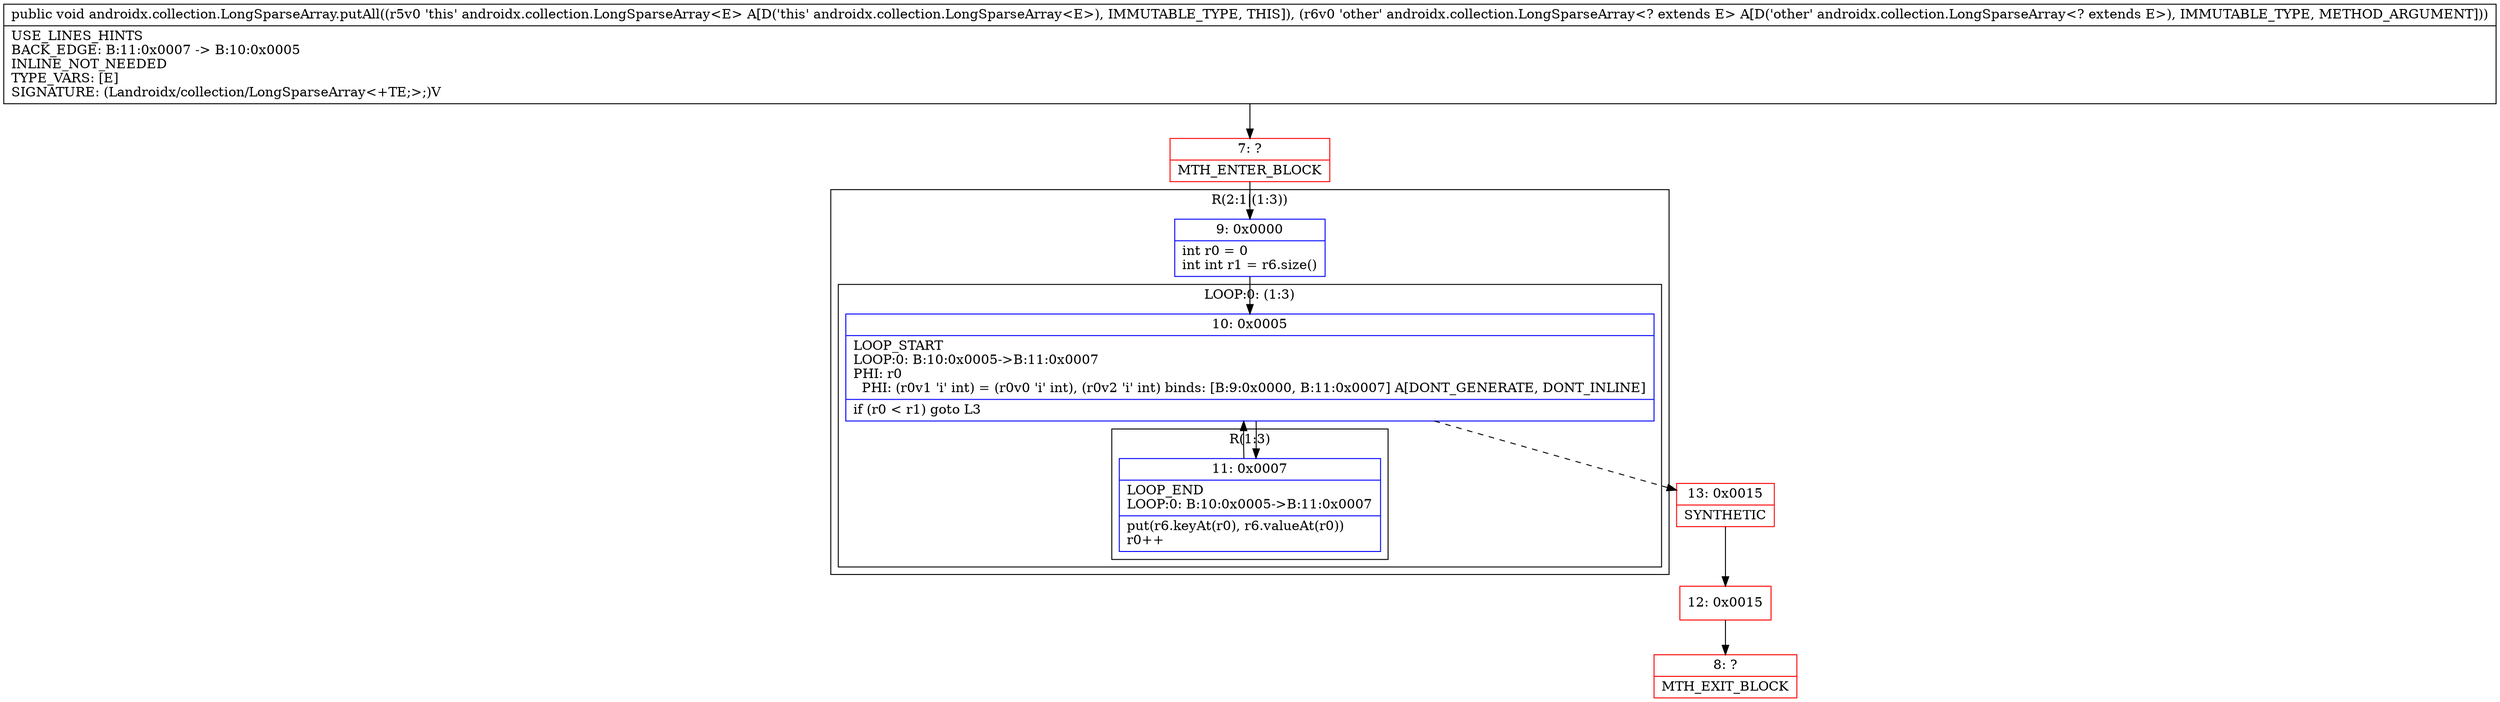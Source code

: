 digraph "CFG forandroidx.collection.LongSparseArray.putAll(Landroidx\/collection\/LongSparseArray;)V" {
subgraph cluster_Region_1232185034 {
label = "R(2:1|(1:3))";
node [shape=record,color=blue];
Node_9 [shape=record,label="{9\:\ 0x0000|int r0 = 0\lint int r1 = r6.size()\l}"];
subgraph cluster_LoopRegion_418333968 {
label = "LOOP:0: (1:3)";
node [shape=record,color=blue];
Node_10 [shape=record,label="{10\:\ 0x0005|LOOP_START\lLOOP:0: B:10:0x0005\-\>B:11:0x0007\lPHI: r0 \l  PHI: (r0v1 'i' int) = (r0v0 'i' int), (r0v2 'i' int) binds: [B:9:0x0000, B:11:0x0007] A[DONT_GENERATE, DONT_INLINE]\l|if (r0 \< r1) goto L3\l}"];
subgraph cluster_Region_1832654801 {
label = "R(1:3)";
node [shape=record,color=blue];
Node_11 [shape=record,label="{11\:\ 0x0007|LOOP_END\lLOOP:0: B:10:0x0005\-\>B:11:0x0007\l|put(r6.keyAt(r0), r6.valueAt(r0))\lr0++\l}"];
}
}
}
Node_7 [shape=record,color=red,label="{7\:\ ?|MTH_ENTER_BLOCK\l}"];
Node_13 [shape=record,color=red,label="{13\:\ 0x0015|SYNTHETIC\l}"];
Node_12 [shape=record,color=red,label="{12\:\ 0x0015}"];
Node_8 [shape=record,color=red,label="{8\:\ ?|MTH_EXIT_BLOCK\l}"];
MethodNode[shape=record,label="{public void androidx.collection.LongSparseArray.putAll((r5v0 'this' androidx.collection.LongSparseArray\<E\> A[D('this' androidx.collection.LongSparseArray\<E\>), IMMUTABLE_TYPE, THIS]), (r6v0 'other' androidx.collection.LongSparseArray\<? extends E\> A[D('other' androidx.collection.LongSparseArray\<? extends E\>), IMMUTABLE_TYPE, METHOD_ARGUMENT]))  | USE_LINES_HINTS\lBACK_EDGE: B:11:0x0007 \-\> B:10:0x0005\lINLINE_NOT_NEEDED\lTYPE_VARS: [E]\lSIGNATURE: (Landroidx\/collection\/LongSparseArray\<+TE;\>;)V\l}"];
MethodNode -> Node_7;Node_9 -> Node_10;
Node_10 -> Node_11;
Node_10 -> Node_13[style=dashed];
Node_11 -> Node_10;
Node_7 -> Node_9;
Node_13 -> Node_12;
Node_12 -> Node_8;
}

